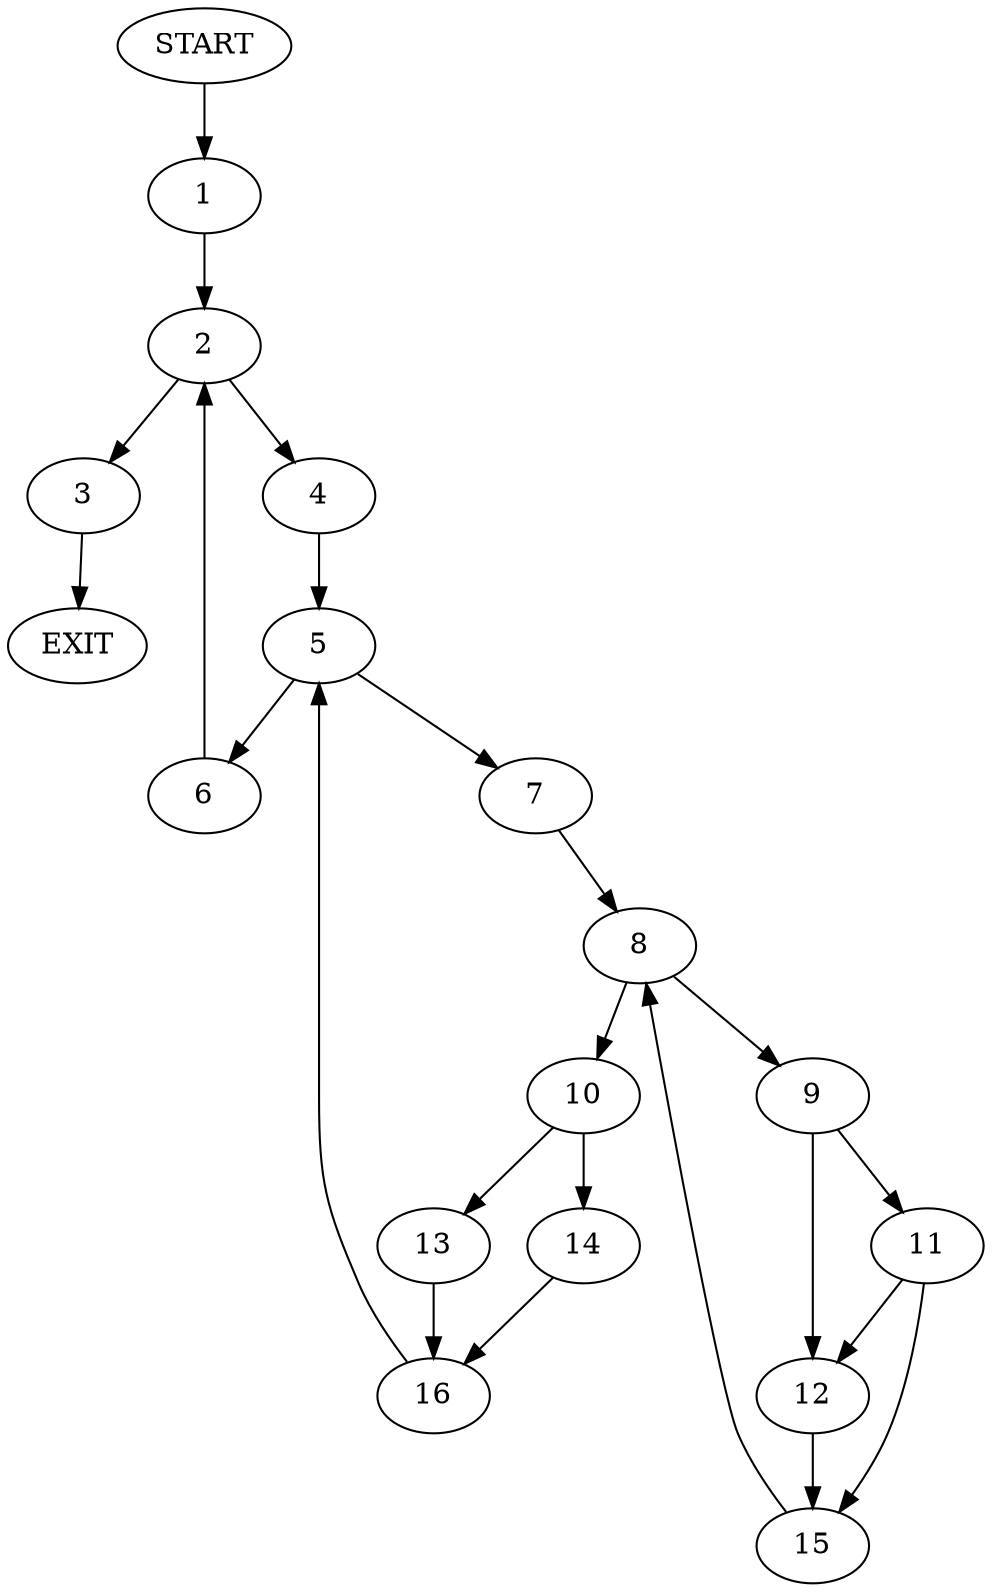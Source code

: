 digraph {
0 [label="START"]
17 [label="EXIT"]
0 -> 1
1 -> 2
2 -> 3
2 -> 4
3 -> 17
4 -> 5
5 -> 6
5 -> 7
7 -> 8
6 -> 2
8 -> 9
8 -> 10
9 -> 11
9 -> 12
10 -> 13
10 -> 14
11 -> 15
11 -> 12
12 -> 15
15 -> 8
14 -> 16
13 -> 16
16 -> 5
}
